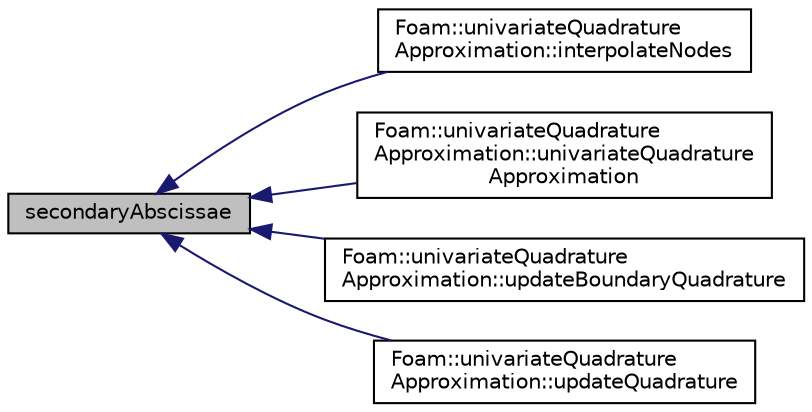 digraph "secondaryAbscissae"
{
  bgcolor="transparent";
  edge [fontname="Helvetica",fontsize="10",labelfontname="Helvetica",labelfontsize="10"];
  node [fontname="Helvetica",fontsize="10",shape=record];
  rankdir="LR";
  Node1 [label="secondaryAbscissae",height=0.2,width=0.4,color="black", fillcolor="grey75", style="filled" fontcolor="black"];
  Node1 -> Node2 [dir="back",color="midnightblue",fontsize="10",style="solid",fontname="Helvetica"];
  Node2 [label="Foam::univariateQuadrature\lApproximation::interpolateNodes",height=0.2,width=0.4,color="black",URL="$d3/dea/a00046.html#aee1fc78125838d352f1209c771319fe7",tooltip="Interpolate nodes. "];
  Node1 -> Node3 [dir="back",color="midnightblue",fontsize="10",style="solid",fontname="Helvetica"];
  Node3 [label="Foam::univariateQuadrature\lApproximation::univariateQuadrature\lApproximation",height=0.2,width=0.4,color="black",URL="$d3/dea/a00046.html#a188cbaf2f28221e53541c7a6417465a2",tooltip="Calculate the m1/m0 ratio. "];
  Node1 -> Node4 [dir="back",color="midnightblue",fontsize="10",style="solid",fontname="Helvetica"];
  Node4 [label="Foam::univariateQuadrature\lApproximation::updateBoundaryQuadrature",height=0.2,width=0.4,color="black",URL="$d3/dea/a00046.html#a3425ac299e562256ef384508e140f0ab",tooltip="Update quadrature nodes on fixed-value boundaries. "];
  Node1 -> Node5 [dir="back",color="midnightblue",fontsize="10",style="solid",fontname="Helvetica"];
  Node5 [label="Foam::univariateQuadrature\lApproximation::updateQuadrature",height=0.2,width=0.4,color="black",URL="$d3/dea/a00046.html#ac4aec727fcdd873ea78763aaeeb86e14",tooltip="Recalculate the quadrature nodes from the moments. "];
}

